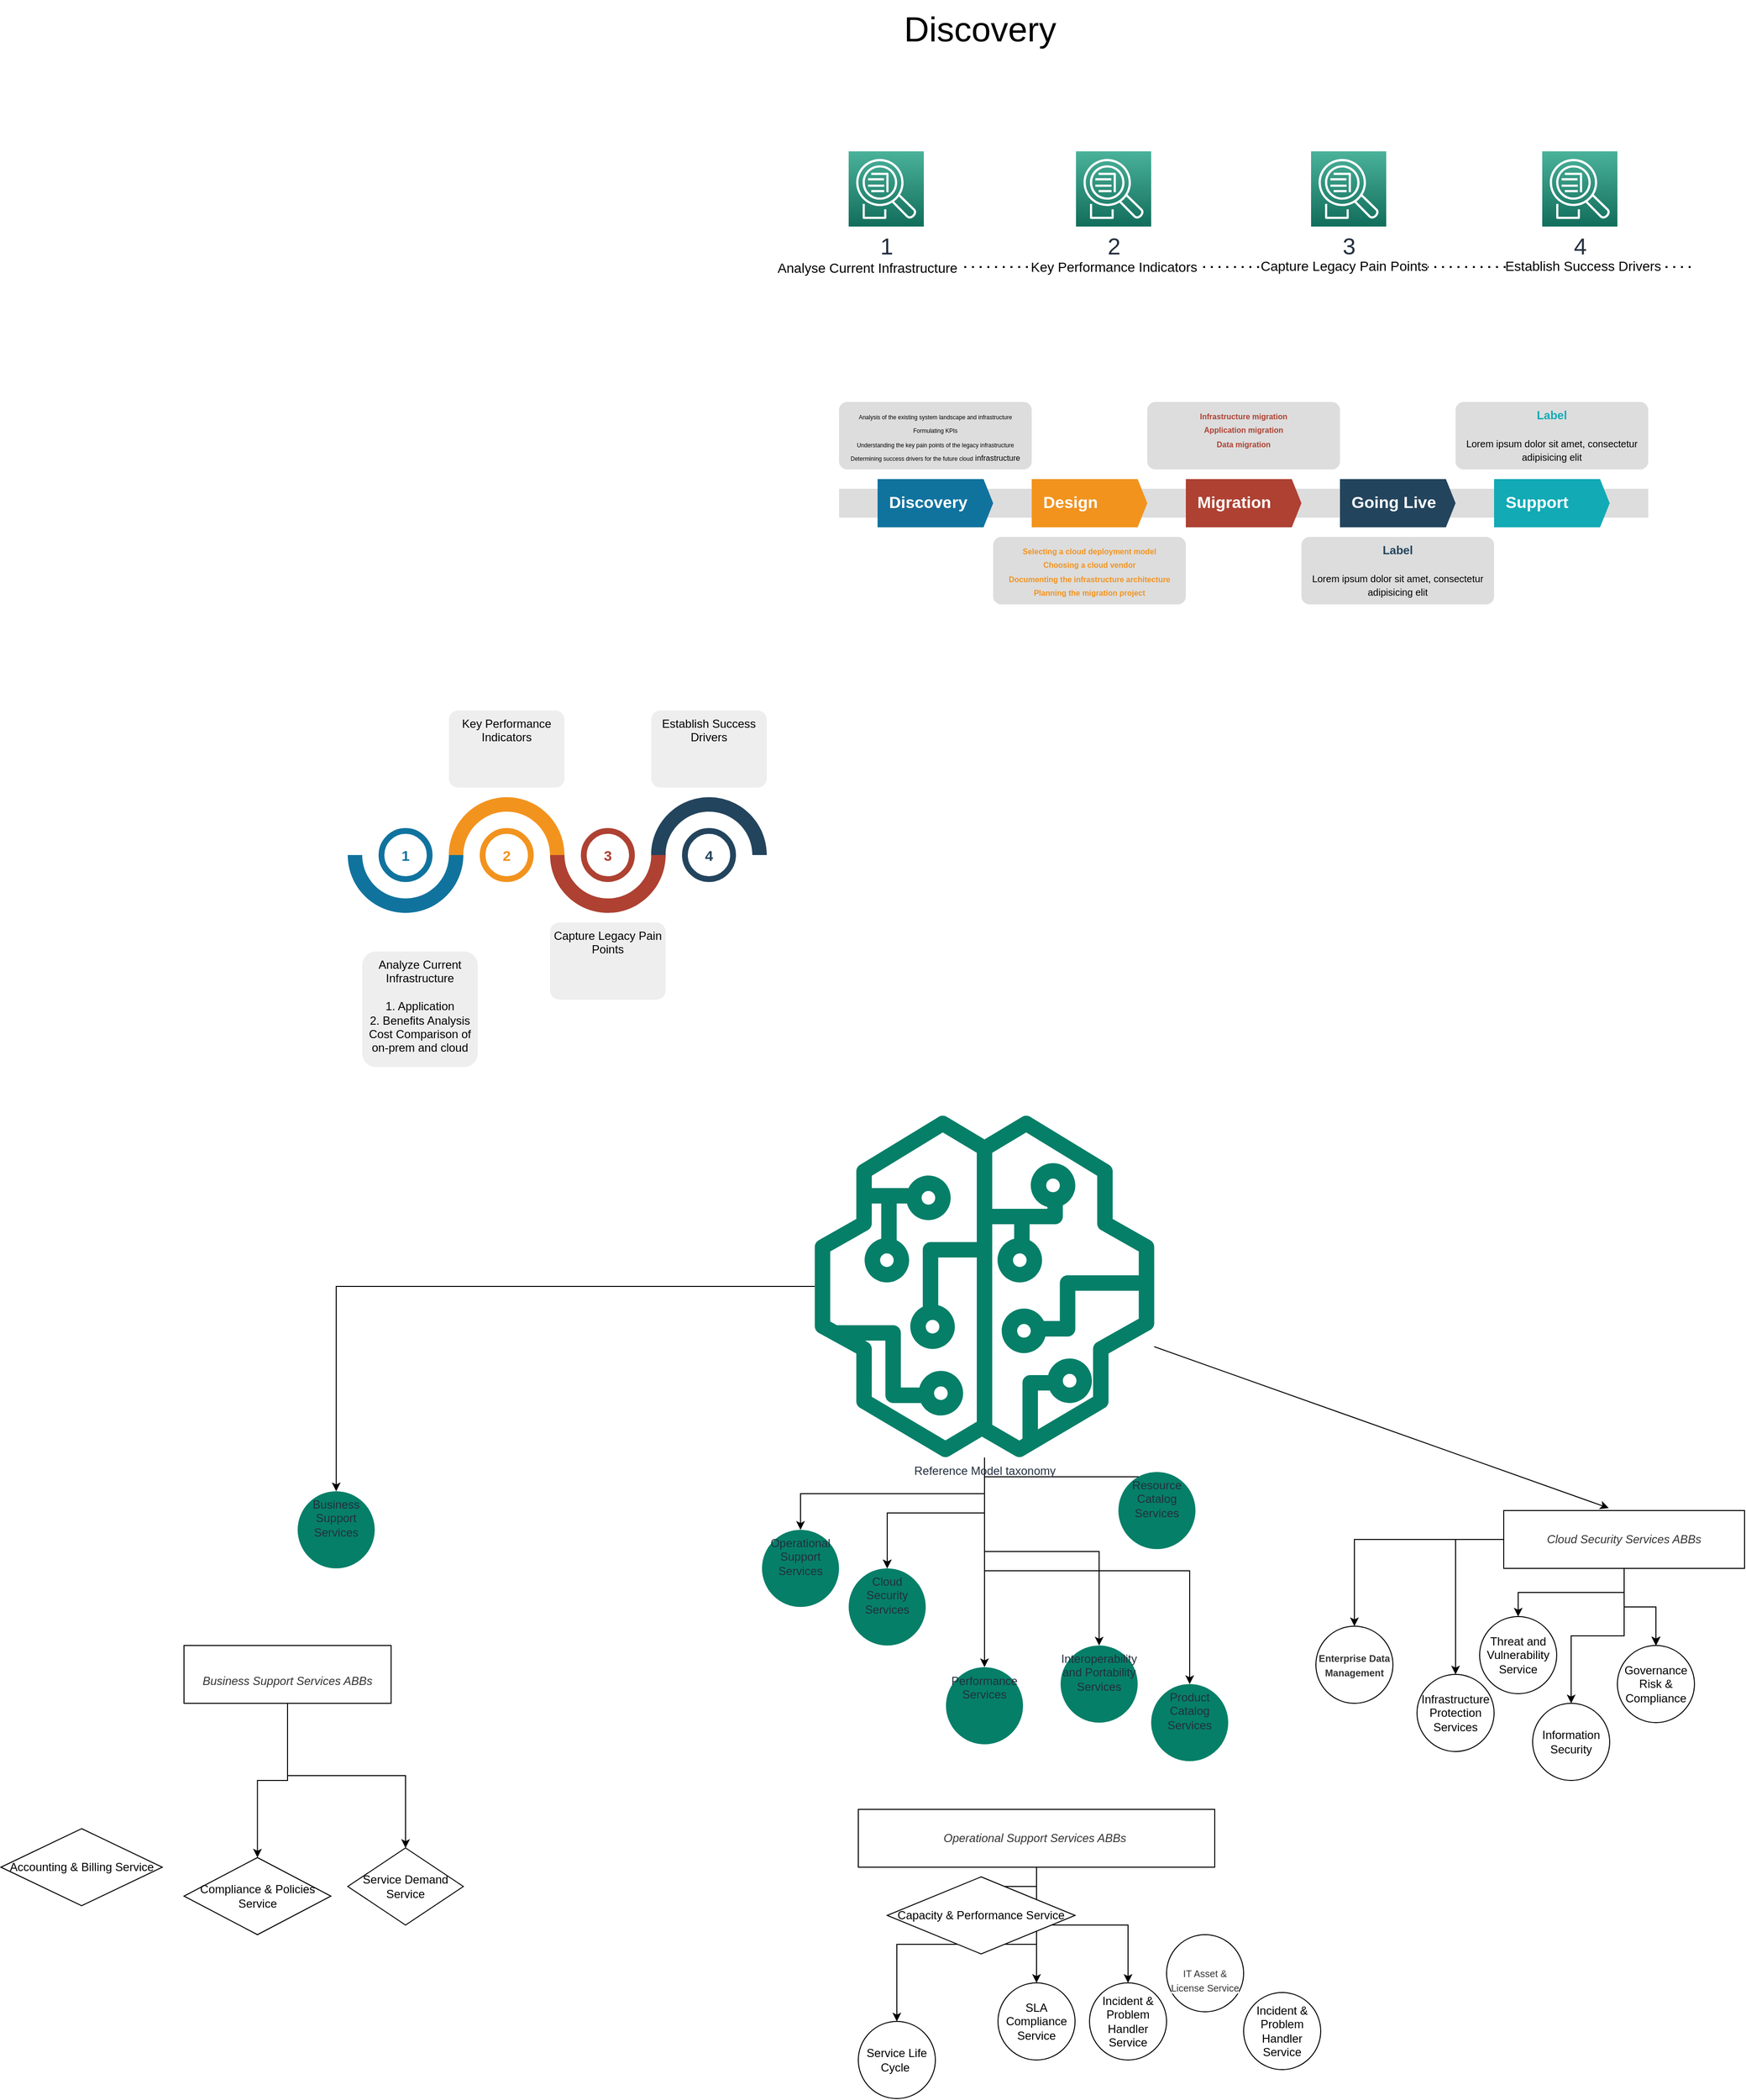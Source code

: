 <mxfile version="21.5.0" type="github">
  <diagram name="Page-1" id="08llDU7-NNFUK5n5-dFt">
    <mxGraphModel dx="3177" dy="577" grid="1" gridSize="10" guides="1" tooltips="1" connect="1" arrows="1" fold="1" page="1" pageScale="1" pageWidth="850" pageHeight="1100" math="0" shadow="0">
      <root>
        <mxCell id="0" />
        <mxCell id="1" parent="0" />
        <mxCell id="CVsHEPzQVZDRSIb1Mj-s-2" value="&lt;font style=&quot;font-size: 24px;&quot;&gt;1&lt;/font&gt;" style="sketch=0;points=[[0,0,0],[0.25,0,0],[0.5,0,0],[0.75,0,0],[1,0,0],[0,1,0],[0.25,1,0],[0.5,1,0],[0.75,1,0],[1,1,0],[0,0.25,0],[0,0.5,0],[0,0.75,0],[1,0.25,0],[1,0.5,0],[1,0.75,0]];outlineConnect=0;fontColor=#232F3E;gradientColor=#4AB29A;gradientDirection=north;fillColor=#116D5B;strokeColor=#ffffff;dashed=0;verticalLabelPosition=bottom;verticalAlign=top;align=center;html=1;fontSize=12;fontStyle=0;aspect=fixed;shape=mxgraph.aws4.resourceIcon;resIcon=mxgraph.aws4.application_discovery_service;" parent="1" vertex="1">
          <mxGeometry x="-40" y="160" width="78" height="78" as="geometry" />
        </mxCell>
        <mxCell id="CVsHEPzQVZDRSIb1Mj-s-3" value="&lt;font style=&quot;font-size: 24px;&quot;&gt;2&lt;/font&gt;" style="sketch=0;points=[[0,0,0],[0.25,0,0],[0.5,0,0],[0.75,0,0],[1,0,0],[0,1,0],[0.25,1,0],[0.5,1,0],[0.75,1,0],[1,1,0],[0,0.25,0],[0,0.5,0],[0,0.75,0],[1,0.25,0],[1,0.5,0],[1,0.75,0]];outlineConnect=0;fontColor=#232F3E;gradientColor=#4AB29A;gradientDirection=north;fillColor=#116D5B;strokeColor=#ffffff;dashed=0;verticalLabelPosition=bottom;verticalAlign=top;align=center;html=1;fontSize=12;fontStyle=0;aspect=fixed;shape=mxgraph.aws4.resourceIcon;resIcon=mxgraph.aws4.application_discovery_service;" parent="1" vertex="1">
          <mxGeometry x="196" y="160" width="78" height="78" as="geometry" />
        </mxCell>
        <mxCell id="CVsHEPzQVZDRSIb1Mj-s-4" value="&lt;font style=&quot;font-size: 24px;&quot;&gt;3&lt;/font&gt;" style="sketch=0;points=[[0,0,0],[0.25,0,0],[0.5,0,0],[0.75,0,0],[1,0,0],[0,1,0],[0.25,1,0],[0.5,1,0],[0.75,1,0],[1,1,0],[0,0.25,0],[0,0.5,0],[0,0.75,0],[1,0.25,0],[1,0.5,0],[1,0.75,0]];outlineConnect=0;fontColor=#232F3E;gradientColor=#4AB29A;gradientDirection=north;fillColor=#116D5B;strokeColor=#ffffff;dashed=0;verticalLabelPosition=bottom;verticalAlign=top;align=center;html=1;fontSize=12;fontStyle=0;aspect=fixed;shape=mxgraph.aws4.resourceIcon;resIcon=mxgraph.aws4.application_discovery_service;" parent="1" vertex="1">
          <mxGeometry x="440" y="160" width="78" height="78" as="geometry" />
        </mxCell>
        <mxCell id="CVsHEPzQVZDRSIb1Mj-s-5" value="&lt;font style=&quot;font-size: 24px;&quot;&gt;4&lt;/font&gt;" style="sketch=0;points=[[0,0,0],[0.25,0,0],[0.5,0,0],[0.75,0,0],[1,0,0],[0,1,0],[0.25,1,0],[0.5,1,0],[0.75,1,0],[1,1,0],[0,0.25,0],[0,0.5,0],[0,0.75,0],[1,0.25,0],[1,0.5,0],[1,0.75,0]];outlineConnect=0;fontColor=#232F3E;gradientColor=#4AB29A;gradientDirection=north;fillColor=#116D5B;strokeColor=#ffffff;dashed=0;verticalLabelPosition=bottom;verticalAlign=top;align=center;html=1;fontSize=12;fontStyle=0;aspect=fixed;shape=mxgraph.aws4.resourceIcon;resIcon=mxgraph.aws4.application_discovery_service;" parent="1" vertex="1">
          <mxGeometry x="680" y="160" width="78" height="78" as="geometry" />
        </mxCell>
        <mxCell id="CVsHEPzQVZDRSIb1Mj-s-17" value="&lt;font style=&quot;font-size: 36px;&quot;&gt;Discovery&amp;nbsp;&lt;/font&gt;" style="text;html=1;align=center;verticalAlign=middle;resizable=0;points=[];autosize=1;strokeColor=none;fillColor=none;" parent="1" vertex="1">
          <mxGeometry x="6" y="3" width="190" height="60" as="geometry" />
        </mxCell>
        <mxCell id="CVsHEPzQVZDRSIb1Mj-s-18" value="" style="endArrow=none;dashed=1;html=1;dashPattern=1 3;strokeWidth=2;rounded=0;" parent="1" edge="1">
          <mxGeometry width="50" height="50" relative="1" as="geometry">
            <mxPoint x="-80" y="280" as="sourcePoint" />
            <mxPoint x="840" y="280" as="targetPoint" />
          </mxGeometry>
        </mxCell>
        <mxCell id="CVsHEPzQVZDRSIb1Mj-s-19" value="&lt;font style=&quot;font-size: 14px;&quot;&gt;Analyse Current Infrastructure&amp;nbsp;&lt;/font&gt;" style="edgeLabel;html=1;align=center;verticalAlign=middle;resizable=0;points=[];" parent="CVsHEPzQVZDRSIb1Mj-s-18" vertex="1" connectable="0">
          <mxGeometry x="-0.869" y="-1" relative="1" as="geometry">
            <mxPoint as="offset" />
          </mxGeometry>
        </mxCell>
        <mxCell id="CVsHEPzQVZDRSIb1Mj-s-20" value="&lt;font style=&quot;font-size: 14px;&quot;&gt;Key Performance Indicators&lt;/font&gt;" style="edgeLabel;html=1;align=center;verticalAlign=middle;resizable=0;points=[];" parent="CVsHEPzQVZDRSIb1Mj-s-18" vertex="1" connectable="0">
          <mxGeometry x="-0.35" y="3" relative="1" as="geometry">
            <mxPoint x="16" y="3" as="offset" />
          </mxGeometry>
        </mxCell>
        <mxCell id="CVsHEPzQVZDRSIb1Mj-s-22" value="&lt;font style=&quot;font-size: 14px;&quot;&gt;Capture Legacy Pain Points&lt;/font&gt;" style="edgeLabel;html=1;align=center;verticalAlign=middle;resizable=0;points=[];" parent="CVsHEPzQVZDRSIb1Mj-s-18" vertex="1" connectable="0">
          <mxGeometry x="0.204" y="1" relative="1" as="geometry">
            <mxPoint as="offset" />
          </mxGeometry>
        </mxCell>
        <mxCell id="CVsHEPzQVZDRSIb1Mj-s-23" value="&lt;font style=&quot;font-size: 14px;&quot;&gt;Establish Success Drivers&lt;/font&gt;" style="edgeLabel;html=1;align=center;verticalAlign=middle;resizable=0;points=[];" parent="CVsHEPzQVZDRSIb1Mj-s-18" vertex="1" connectable="0">
          <mxGeometry x="0.743" y="1" relative="1" as="geometry">
            <mxPoint as="offset" />
          </mxGeometry>
        </mxCell>
        <mxCell id="CVsHEPzQVZDRSIb1Mj-s-41" value="" style="verticalLabelPosition=bottom;verticalAlign=top;html=1;shape=mxgraph.basic.partConcEllipse;startAngle=0.25;endAngle=0.75;arcWidth=0.25;fillColor=#10739E;strokeColor=none;" parent="1" vertex="1">
          <mxGeometry x="-560" y="830" width="120" height="120" as="geometry" />
        </mxCell>
        <mxCell id="CVsHEPzQVZDRSIb1Mj-s-42" value="" style="verticalLabelPosition=bottom;verticalAlign=top;html=1;shape=mxgraph.basic.partConcEllipse;startAngle=0.75;endAngle=0.25;arcWidth=0.25;fillColor=#F2931E;strokeColor=none;" parent="1" vertex="1">
          <mxGeometry x="-455" y="830" width="120" height="120" as="geometry" />
        </mxCell>
        <mxCell id="CVsHEPzQVZDRSIb1Mj-s-43" value="" style="verticalLabelPosition=bottom;verticalAlign=top;html=1;shape=mxgraph.basic.partConcEllipse;startAngle=0.25;endAngle=0.75;arcWidth=0.25;fillColor=#AE4132;strokeColor=none;" parent="1" vertex="1">
          <mxGeometry x="-350" y="830" width="120" height="120" as="geometry" />
        </mxCell>
        <mxCell id="CVsHEPzQVZDRSIb1Mj-s-44" value="" style="verticalLabelPosition=bottom;verticalAlign=top;html=1;shape=mxgraph.basic.partConcEllipse;startAngle=0.75;endAngle=0.25;arcWidth=0.25;fillColor=#23445D;strokeColor=none;" parent="1" vertex="1">
          <mxGeometry x="-245" y="830" width="120" height="120" as="geometry" />
        </mxCell>
        <mxCell id="CVsHEPzQVZDRSIb1Mj-s-46" value="1" style="shape=ellipse;strokeWidth=6;strokeColor=#10739E;fontSize=15;html=1;whiteSpace=wrap;fontStyle=1;fontColor=#10739E;" parent="1" vertex="1">
          <mxGeometry x="-525" y="865" width="50" height="50" as="geometry" />
        </mxCell>
        <mxCell id="CVsHEPzQVZDRSIb1Mj-s-47" value="2" style="shape=ellipse;strokeWidth=6;strokeColor=#F2931E;fontSize=15;html=1;whiteSpace=wrap;fontStyle=1;fontColor=#F2931E;" parent="1" vertex="1">
          <mxGeometry x="-420" y="865" width="50" height="50" as="geometry" />
        </mxCell>
        <mxCell id="CVsHEPzQVZDRSIb1Mj-s-48" value="3" style="shape=ellipse;strokeWidth=6;strokeColor=#AE4132;fontSize=15;html=1;whiteSpace=wrap;fontStyle=1;fontColor=#AE4132;" parent="1" vertex="1">
          <mxGeometry x="-315" y="865" width="50" height="50" as="geometry" />
        </mxCell>
        <mxCell id="CVsHEPzQVZDRSIb1Mj-s-49" value="4" style="shape=ellipse;strokeWidth=6;strokeColor=#23445D;fontSize=15;html=1;whiteSpace=wrap;fontStyle=1;fontColor=#23445D;" parent="1" vertex="1">
          <mxGeometry x="-210" y="865" width="50" height="50" as="geometry" />
        </mxCell>
        <mxCell id="CVsHEPzQVZDRSIb1Mj-s-51" value="Analyze Current Infrastructure&lt;br&gt;&lt;br&gt;1. Application&lt;br&gt;2. Benefits Analysis&lt;br&gt;Cost Comparison of on-prem and cloud&lt;br&gt;" style="rounded=1;strokeColor=none;fillColor=#EEEEEE;align=center;arcSize=12;verticalAlign=top;whiteSpace=wrap;html=1;fontSize=12;" parent="1" vertex="1">
          <mxGeometry x="-545" y="990" width="120" height="120" as="geometry" />
        </mxCell>
        <mxCell id="CVsHEPzQVZDRSIb1Mj-s-52" value="Key Performance Indicators" style="rounded=1;strokeColor=none;fillColor=#EEEEEE;align=center;arcSize=12;verticalAlign=top;whiteSpace=wrap;html=1;fontSize=12;" parent="1" vertex="1">
          <mxGeometry x="-455" y="740" width="120" height="80" as="geometry" />
        </mxCell>
        <mxCell id="CVsHEPzQVZDRSIb1Mj-s-53" value="Capture Legacy Pain Points" style="rounded=1;strokeColor=none;fillColor=#EEEEEE;align=center;arcSize=12;verticalAlign=top;whiteSpace=wrap;html=1;fontSize=12;" parent="1" vertex="1">
          <mxGeometry x="-350" y="960" width="120" height="80" as="geometry" />
        </mxCell>
        <mxCell id="CVsHEPzQVZDRSIb1Mj-s-54" value="Establish Success Drivers" style="rounded=1;strokeColor=none;fillColor=#EEEEEE;align=center;arcSize=12;verticalAlign=top;whiteSpace=wrap;html=1;fontSize=12;" parent="1" vertex="1">
          <mxGeometry x="-245" y="740" width="120" height="80" as="geometry" />
        </mxCell>
        <mxCell id="CVsHEPzQVZDRSIb1Mj-s-70" value="" style="fillColor=#dddddd;rounded=0;strokeColor=none;" parent="1" vertex="1">
          <mxGeometry x="-50" y="510" width="840" height="30" as="geometry" />
        </mxCell>
        <mxCell id="CVsHEPzQVZDRSIb1Mj-s-71" value="Discovery" style="shape=mxgraph.infographic.ribbonSimple;notch1=0;notch2=10;notch=0;html=1;fillColor=#10739E;strokeColor=none;shadow=0;fontSize=17;fontColor=#FFFFFF;align=left;spacingLeft=10;fontStyle=1;whiteSpace=wrap;" parent="1" vertex="1">
          <mxGeometry x="-10" y="500" width="120" height="50" as="geometry" />
        </mxCell>
        <mxCell id="CVsHEPzQVZDRSIb1Mj-s-72" value="Design&amp;nbsp;" style="shape=mxgraph.infographic.ribbonSimple;notch1=0;notch2=10;notch=0;html=1;fillColor=#F2931E;strokeColor=none;shadow=0;fontSize=17;fontColor=#FFFFFF;align=left;spacingLeft=10;fontStyle=1;whiteSpace=wrap;" parent="1" vertex="1">
          <mxGeometry x="150" y="500" width="120" height="50" as="geometry" />
        </mxCell>
        <mxCell id="CVsHEPzQVZDRSIb1Mj-s-73" value="Migration" style="shape=mxgraph.infographic.ribbonSimple;notch1=0;notch2=10;notch=0;html=1;fillColor=#AE4132;strokeColor=none;shadow=0;fontSize=17;fontColor=#FFFFFF;align=left;spacingLeft=10;fontStyle=1;whiteSpace=wrap;" parent="1" vertex="1">
          <mxGeometry x="310" y="500" width="120" height="50" as="geometry" />
        </mxCell>
        <mxCell id="CVsHEPzQVZDRSIb1Mj-s-74" value="Going Live&amp;nbsp;" style="shape=mxgraph.infographic.ribbonSimple;notch1=0;notch2=10;notch=0;html=1;fillColor=#23445D;strokeColor=none;shadow=0;fontSize=17;fontColor=#FFFFFF;align=left;spacingLeft=10;fontStyle=1;whiteSpace=wrap;" parent="1" vertex="1">
          <mxGeometry x="470" y="500" width="120" height="50" as="geometry" />
        </mxCell>
        <mxCell id="CVsHEPzQVZDRSIb1Mj-s-75" value="Support" style="shape=mxgraph.infographic.ribbonSimple;notch1=0;notch2=10;notch=0;html=1;fillColor=#12AAB5;strokeColor=none;shadow=0;fontSize=17;fontColor=#FFFFFF;align=left;spacingLeft=10;fontStyle=1;whiteSpace=wrap;" parent="1" vertex="1">
          <mxGeometry x="630" y="500" width="120" height="50" as="geometry" />
        </mxCell>
        <mxCell id="CVsHEPzQVZDRSIb1Mj-s-76" value="&lt;font style=&quot;&quot;&gt;&lt;font style=&quot;&quot;&gt;&lt;font style=&quot;font-size: 6px;&quot;&gt;&lt;font style=&quot;&quot;&gt;Analysis of the existing system landscape and infrastructure&lt;br&gt;Formulating KPIs&lt;br&gt;&lt;/font&gt;&lt;font style=&quot;&quot;&gt;Understanding the key pain points of the legacy infrastructure&lt;br&gt;&lt;/font&gt;&lt;/font&gt;&lt;font style=&quot;&quot;&gt;&lt;font style=&quot;font-size: 6px;&quot;&gt;Determining success drivers for the future cloud&lt;/font&gt;&lt;span style=&quot;font-size: 8px;&quot;&gt; infrastructure&lt;/span&gt;&lt;/font&gt;&lt;/font&gt;&lt;br&gt;&lt;/font&gt;" style="rounded=1;strokeColor=none;fillColor=#DDDDDD;align=center;arcSize=12;verticalAlign=top;whiteSpace=wrap;html=1;fontSize=12;" parent="1" vertex="1">
          <mxGeometry x="-50" y="420" width="200" height="70" as="geometry" />
        </mxCell>
        <mxCell id="CVsHEPzQVZDRSIb1Mj-s-77" value="&lt;div&gt;&lt;font style=&quot;font-size: 8px;&quot; color=&quot;#f2931e&quot;&gt;&lt;b style=&quot;&quot;&gt;Selecting a cloud deployment model&lt;/b&gt;&lt;/font&gt;&lt;/div&gt;&lt;div&gt;&lt;font style=&quot;font-size: 8px;&quot; color=&quot;#f2931e&quot;&gt;&lt;b&gt;Choosing a cloud vendor&lt;/b&gt;&lt;/font&gt;&lt;/div&gt;&lt;div&gt;&lt;font style=&quot;font-size: 8px;&quot; color=&quot;#f2931e&quot;&gt;&lt;b&gt;Documenting the infrastructure architecture&lt;/b&gt;&lt;/font&gt;&lt;/div&gt;&lt;div&gt;&lt;font style=&quot;font-size: 8px;&quot; color=&quot;#f2931e&quot;&gt;&lt;b style=&quot;&quot;&gt;Planning the migration project&lt;/b&gt;&lt;/font&gt;&lt;/div&gt;" style="rounded=1;strokeColor=none;fillColor=#DDDDDD;align=center;arcSize=12;verticalAlign=top;whiteSpace=wrap;html=1;fontSize=12;" parent="1" vertex="1">
          <mxGeometry x="110" y="560" width="200" height="70" as="geometry" />
        </mxCell>
        <mxCell id="CVsHEPzQVZDRSIb1Mj-s-78" value="&lt;div&gt;&lt;font style=&quot;font-size: 8px;&quot; color=&quot;#ae4132&quot;&gt;&lt;b&gt;Infrastructure migration&lt;/b&gt;&lt;/font&gt;&lt;/div&gt;&lt;div&gt;&lt;font style=&quot;font-size: 8px;&quot; color=&quot;#ae4132&quot;&gt;&lt;b&gt;Application migration&lt;/b&gt;&lt;/font&gt;&lt;/div&gt;&lt;div&gt;&lt;font style=&quot;font-size: 8px;&quot; color=&quot;#ae4132&quot;&gt;&lt;b&gt;Data migration&lt;/b&gt;&lt;/font&gt;&lt;/div&gt;" style="rounded=1;strokeColor=none;fillColor=#DDDDDD;align=center;arcSize=12;verticalAlign=top;whiteSpace=wrap;html=1;fontSize=12;" parent="1" vertex="1">
          <mxGeometry x="270" y="420" width="200" height="70" as="geometry" />
        </mxCell>
        <mxCell id="CVsHEPzQVZDRSIb1Mj-s-79" value="&lt;font style=&quot;font-size: 10px&quot;&gt;&lt;font style=&quot;font-size: 12px&quot; color=&quot;#23445D&quot;&gt;&lt;b&gt;Label&lt;/b&gt;&lt;/font&gt;&lt;br&gt;&lt;br&gt;&lt;font size=&quot;1&quot;&gt;Lorem ipsum dolor sit amet, consectetur adipisicing elit&lt;/font&gt;&lt;/font&gt;" style="rounded=1;strokeColor=none;fillColor=#DDDDDD;align=center;arcSize=12;verticalAlign=top;whiteSpace=wrap;html=1;fontSize=12;" parent="1" vertex="1">
          <mxGeometry x="430" y="560" width="200" height="70" as="geometry" />
        </mxCell>
        <mxCell id="CVsHEPzQVZDRSIb1Mj-s-80" value="&lt;font style=&quot;font-size: 10px&quot;&gt;&lt;font style=&quot;font-size: 12px&quot; color=&quot;#12AAB5&quot;&gt;&lt;b&gt;Label&lt;/b&gt;&lt;/font&gt;&lt;br&gt;&lt;br&gt;&lt;font size=&quot;1&quot;&gt;Lorem ipsum dolor sit amet, consectetur adipisicing elit&lt;/font&gt;&lt;/font&gt;" style="rounded=1;strokeColor=none;fillColor=#DDDDDD;align=center;arcSize=12;verticalAlign=top;whiteSpace=wrap;html=1;fontSize=12;" parent="1" vertex="1">
          <mxGeometry x="590" y="420" width="200" height="70" as="geometry" />
        </mxCell>
        <mxCell id="XOvnmMCUKctlg9-TF3V9-7" value="" style="edgeStyle=orthogonalEdgeStyle;rounded=0;orthogonalLoop=1;jettySize=auto;html=1;" parent="1" source="XOvnmMCUKctlg9-TF3V9-1" target="XOvnmMCUKctlg9-TF3V9-6" edge="1">
          <mxGeometry relative="1" as="geometry" />
        </mxCell>
        <mxCell id="XOvnmMCUKctlg9-TF3V9-9" value="" style="edgeStyle=orthogonalEdgeStyle;rounded=0;orthogonalLoop=1;jettySize=auto;html=1;" parent="1" source="XOvnmMCUKctlg9-TF3V9-1" target="XOvnmMCUKctlg9-TF3V9-8" edge="1">
          <mxGeometry relative="1" as="geometry" />
        </mxCell>
        <mxCell id="XOvnmMCUKctlg9-TF3V9-1" value="&lt;h2 style=&quot;font-size: 18px; margin: 0px; padding-top: 10px; padding-bottom: 0px; font-weight: normal; line-height: 18px; color: rgb(0, 160, 100); font-family: Arial, Helvetica, sans-serif; text-align: left; background-color: rgb(255, 255, 255);&quot;&gt;&lt;i style=&quot;color: rgb(51, 51, 51); font-size: 12px; text-align: center;&quot;&gt;Business Support Services ABBs&lt;/i&gt;&lt;br&gt;&lt;/h2&gt;" style="rounded=0;whiteSpace=wrap;html=1;" parent="1" vertex="1">
          <mxGeometry x="-730" y="1710" width="215" height="60" as="geometry" />
        </mxCell>
        <mxCell id="qmeWbcbzNWnj_5yh_zKz-27" value="" style="edgeStyle=orthogonalEdgeStyle;rounded=0;orthogonalLoop=1;jettySize=auto;html=1;" edge="1" parent="1" source="XOvnmMCUKctlg9-TF3V9-2" target="qmeWbcbzNWnj_5yh_zKz-26">
          <mxGeometry relative="1" as="geometry" />
        </mxCell>
        <mxCell id="qmeWbcbzNWnj_5yh_zKz-29" value="" style="edgeStyle=orthogonalEdgeStyle;rounded=0;orthogonalLoop=1;jettySize=auto;html=1;" edge="1" parent="1" source="XOvnmMCUKctlg9-TF3V9-2" target="qmeWbcbzNWnj_5yh_zKz-28">
          <mxGeometry relative="1" as="geometry" />
        </mxCell>
        <mxCell id="qmeWbcbzNWnj_5yh_zKz-32" value="" style="edgeStyle=orthogonalEdgeStyle;rounded=0;orthogonalLoop=1;jettySize=auto;html=1;" edge="1" parent="1" source="XOvnmMCUKctlg9-TF3V9-2" target="qmeWbcbzNWnj_5yh_zKz-31">
          <mxGeometry relative="1" as="geometry" />
        </mxCell>
        <mxCell id="qmeWbcbzNWnj_5yh_zKz-33" value="" style="edgeStyle=orthogonalEdgeStyle;rounded=0;orthogonalLoop=1;jettySize=auto;html=1;" edge="1" parent="1" source="XOvnmMCUKctlg9-TF3V9-2" target="qmeWbcbzNWnj_5yh_zKz-31">
          <mxGeometry relative="1" as="geometry" />
        </mxCell>
        <mxCell id="qmeWbcbzNWnj_5yh_zKz-35" value="" style="edgeStyle=orthogonalEdgeStyle;rounded=0;orthogonalLoop=1;jettySize=auto;html=1;" edge="1" parent="1" source="XOvnmMCUKctlg9-TF3V9-2" target="qmeWbcbzNWnj_5yh_zKz-34">
          <mxGeometry relative="1" as="geometry" />
        </mxCell>
        <mxCell id="qmeWbcbzNWnj_5yh_zKz-37" value="" style="edgeStyle=orthogonalEdgeStyle;rounded=0;orthogonalLoop=1;jettySize=auto;html=1;" edge="1" parent="1" source="XOvnmMCUKctlg9-TF3V9-2" target="qmeWbcbzNWnj_5yh_zKz-36">
          <mxGeometry relative="1" as="geometry" />
        </mxCell>
        <mxCell id="qmeWbcbzNWnj_5yh_zKz-39" value="" style="edgeStyle=orthogonalEdgeStyle;rounded=0;orthogonalLoop=1;jettySize=auto;html=1;" edge="1" parent="1" source="XOvnmMCUKctlg9-TF3V9-2" target="qmeWbcbzNWnj_5yh_zKz-38">
          <mxGeometry relative="1" as="geometry" />
        </mxCell>
        <mxCell id="qmeWbcbzNWnj_5yh_zKz-41" value="" style="edgeStyle=orthogonalEdgeStyle;rounded=0;orthogonalLoop=1;jettySize=auto;html=1;" edge="1" parent="1" source="XOvnmMCUKctlg9-TF3V9-2" target="qmeWbcbzNWnj_5yh_zKz-40">
          <mxGeometry relative="1" as="geometry" />
        </mxCell>
        <mxCell id="XOvnmMCUKctlg9-TF3V9-2" value="Reference Model taxonomy" style="sketch=0;outlineConnect=0;fontColor=#232F3E;gradientColor=none;fillColor=#067F68;strokeColor=none;dashed=0;verticalLabelPosition=bottom;verticalAlign=top;align=center;html=1;fontSize=12;fontStyle=0;aspect=fixed;pointerEvents=1;shape=mxgraph.aws4.sagemaker_model;" parent="1" vertex="1">
          <mxGeometry x="-76.5" y="1160" width="355" height="355" as="geometry" />
        </mxCell>
        <mxCell id="XOvnmMCUKctlg9-TF3V9-3" value="Accounting &amp;amp; Billing Service" style="rhombus;whiteSpace=wrap;html=1;rounded=0;" parent="1" vertex="1">
          <mxGeometry x="-920" y="1900" width="167.5" height="80" as="geometry" />
        </mxCell>
        <mxCell id="XOvnmMCUKctlg9-TF3V9-6" value="Compliance &amp;amp; Policies Service" style="rhombus;whiteSpace=wrap;html=1;rounded=0;" parent="1" vertex="1">
          <mxGeometry x="-730" y="1930" width="152.5" height="80" as="geometry" />
        </mxCell>
        <mxCell id="XOvnmMCUKctlg9-TF3V9-8" value="Service Demand Service" style="rhombus;whiteSpace=wrap;html=1;rounded=0;" parent="1" vertex="1">
          <mxGeometry x="-560" y="1920" width="120" height="80" as="geometry" />
        </mxCell>
        <mxCell id="XOvnmMCUKctlg9-TF3V9-16" value="" style="edgeStyle=orthogonalEdgeStyle;rounded=0;orthogonalLoop=1;jettySize=auto;html=1;" parent="1" source="XOvnmMCUKctlg9-TF3V9-11" target="XOvnmMCUKctlg9-TF3V9-15" edge="1">
          <mxGeometry relative="1" as="geometry" />
        </mxCell>
        <mxCell id="XOvnmMCUKctlg9-TF3V9-19" value="" style="edgeStyle=orthogonalEdgeStyle;rounded=0;orthogonalLoop=1;jettySize=auto;html=1;" parent="1" source="XOvnmMCUKctlg9-TF3V9-11" target="XOvnmMCUKctlg9-TF3V9-18" edge="1">
          <mxGeometry relative="1" as="geometry" />
        </mxCell>
        <mxCell id="qmeWbcbzNWnj_5yh_zKz-4" value="" style="edgeStyle=orthogonalEdgeStyle;rounded=0;orthogonalLoop=1;jettySize=auto;html=1;" edge="1" parent="1" source="XOvnmMCUKctlg9-TF3V9-11" target="qmeWbcbzNWnj_5yh_zKz-3">
          <mxGeometry relative="1" as="geometry" />
        </mxCell>
        <mxCell id="qmeWbcbzNWnj_5yh_zKz-6" value="" style="edgeStyle=orthogonalEdgeStyle;rounded=0;orthogonalLoop=1;jettySize=auto;html=1;" edge="1" parent="1" source="XOvnmMCUKctlg9-TF3V9-11" target="qmeWbcbzNWnj_5yh_zKz-5">
          <mxGeometry relative="1" as="geometry" />
        </mxCell>
        <mxCell id="XOvnmMCUKctlg9-TF3V9-11" value="&lt;i style=&quot;color: rgb(51, 51, 51); font-family: Arial, Helvetica, sans-serif; background-color: rgb(255, 255, 255);&quot;&gt;Operational Support Services ABBs&amp;nbsp;&lt;/i&gt;" style="rounded=0;whiteSpace=wrap;html=1;" parent="1" vertex="1">
          <mxGeometry x="-30" y="1880" width="370" height="60" as="geometry" />
        </mxCell>
        <mxCell id="XOvnmMCUKctlg9-TF3V9-15" value="Capacity &amp;amp; Performance Service" style="rhombus;whiteSpace=wrap;html=1;rounded=0;" parent="1" vertex="1">
          <mxGeometry y="1950" width="195" height="80" as="geometry" />
        </mxCell>
        <mxCell id="XOvnmMCUKctlg9-TF3V9-18" value="Incident &amp;amp; Problem Handler Service" style="ellipse;whiteSpace=wrap;html=1;rounded=0;" parent="1" vertex="1">
          <mxGeometry x="210" y="2060" width="80" height="80" as="geometry" />
        </mxCell>
        <mxCell id="XOvnmMCUKctlg9-TF3V9-20" value="Incident &amp;amp; Problem Handler Service" style="ellipse;whiteSpace=wrap;html=1;rounded=0;" parent="1" vertex="1">
          <mxGeometry x="370" y="2070" width="80" height="80" as="geometry" />
        </mxCell>
        <mxCell id="qmeWbcbzNWnj_5yh_zKz-1" value="&lt;br&gt;&lt;span style=&quot;color: rgb(51, 51, 51); font-family: Arial, Helvetica, sans-serif; font-size: x-small; font-style: normal; font-variant-ligatures: normal; font-variant-caps: normal; font-weight: 400; letter-spacing: normal; orphans: 2; text-align: left; text-indent: 0px; text-transform: none; widows: 2; word-spacing: 0px; -webkit-text-stroke-width: 0px; background-color: rgb(255, 255, 255); text-decoration-thickness: initial; text-decoration-style: initial; text-decoration-color: initial; float: none; display: inline !important;&quot;&gt;IT Asset &amp;amp; License Service&lt;/span&gt;&lt;br&gt;" style="ellipse;whiteSpace=wrap;html=1;rounded=0;" vertex="1" parent="1">
          <mxGeometry x="290" y="2010" width="80" height="80" as="geometry" />
        </mxCell>
        <mxCell id="qmeWbcbzNWnj_5yh_zKz-3" value="Service Life Cycle&amp;nbsp;" style="ellipse;whiteSpace=wrap;html=1;rounded=0;" vertex="1" parent="1">
          <mxGeometry x="-30" y="2100" width="80" height="80" as="geometry" />
        </mxCell>
        <mxCell id="qmeWbcbzNWnj_5yh_zKz-5" value="SLA Compliance Service" style="ellipse;whiteSpace=wrap;html=1;rounded=0;" vertex="1" parent="1">
          <mxGeometry x="115" y="2060" width="80" height="80" as="geometry" />
        </mxCell>
        <mxCell id="qmeWbcbzNWnj_5yh_zKz-10" value="" style="edgeStyle=orthogonalEdgeStyle;rounded=0;orthogonalLoop=1;jettySize=auto;html=1;" edge="1" parent="1" source="qmeWbcbzNWnj_5yh_zKz-7" target="qmeWbcbzNWnj_5yh_zKz-9">
          <mxGeometry relative="1" as="geometry" />
        </mxCell>
        <mxCell id="qmeWbcbzNWnj_5yh_zKz-12" value="" style="edgeStyle=orthogonalEdgeStyle;rounded=0;orthogonalLoop=1;jettySize=auto;html=1;" edge="1" parent="1" source="qmeWbcbzNWnj_5yh_zKz-7" target="qmeWbcbzNWnj_5yh_zKz-11">
          <mxGeometry relative="1" as="geometry" />
        </mxCell>
        <mxCell id="qmeWbcbzNWnj_5yh_zKz-13" value="" style="edgeStyle=orthogonalEdgeStyle;rounded=0;orthogonalLoop=1;jettySize=auto;html=1;" edge="1" parent="1" source="qmeWbcbzNWnj_5yh_zKz-7" target="qmeWbcbzNWnj_5yh_zKz-11">
          <mxGeometry relative="1" as="geometry" />
        </mxCell>
        <mxCell id="qmeWbcbzNWnj_5yh_zKz-14" value="" style="edgeStyle=orthogonalEdgeStyle;rounded=0;orthogonalLoop=1;jettySize=auto;html=1;" edge="1" parent="1" source="qmeWbcbzNWnj_5yh_zKz-7" target="qmeWbcbzNWnj_5yh_zKz-11">
          <mxGeometry relative="1" as="geometry" />
        </mxCell>
        <mxCell id="qmeWbcbzNWnj_5yh_zKz-15" value="" style="edgeStyle=orthogonalEdgeStyle;rounded=0;orthogonalLoop=1;jettySize=auto;html=1;" edge="1" parent="1" source="qmeWbcbzNWnj_5yh_zKz-7" target="qmeWbcbzNWnj_5yh_zKz-11">
          <mxGeometry relative="1" as="geometry" />
        </mxCell>
        <mxCell id="qmeWbcbzNWnj_5yh_zKz-17" value="" style="edgeStyle=orthogonalEdgeStyle;rounded=0;orthogonalLoop=1;jettySize=auto;html=1;" edge="1" parent="1" source="qmeWbcbzNWnj_5yh_zKz-7" target="qmeWbcbzNWnj_5yh_zKz-16">
          <mxGeometry relative="1" as="geometry" />
        </mxCell>
        <mxCell id="qmeWbcbzNWnj_5yh_zKz-19" value="" style="edgeStyle=orthogonalEdgeStyle;rounded=0;orthogonalLoop=1;jettySize=auto;html=1;" edge="1" parent="1" source="qmeWbcbzNWnj_5yh_zKz-7" target="qmeWbcbzNWnj_5yh_zKz-18">
          <mxGeometry relative="1" as="geometry" />
        </mxCell>
        <mxCell id="qmeWbcbzNWnj_5yh_zKz-21" value="" style="edgeStyle=orthogonalEdgeStyle;rounded=0;orthogonalLoop=1;jettySize=auto;html=1;" edge="1" parent="1" source="qmeWbcbzNWnj_5yh_zKz-7" target="qmeWbcbzNWnj_5yh_zKz-20">
          <mxGeometry relative="1" as="geometry" />
        </mxCell>
        <mxCell id="qmeWbcbzNWnj_5yh_zKz-7" value="&lt;i style=&quot;color: rgb(51, 51, 51); font-family: Arial, Helvetica, sans-serif; background-color: rgb(255, 255, 255);&quot;&gt;Cloud Security Services ABBs&lt;/i&gt;" style="rounded=0;whiteSpace=wrap;html=1;" vertex="1" parent="1">
          <mxGeometry x="640" y="1570" width="250" height="60" as="geometry" />
        </mxCell>
        <mxCell id="qmeWbcbzNWnj_5yh_zKz-8" value="" style="endArrow=classic;html=1;rounded=0;entryX=0.436;entryY=-0.043;entryDx=0;entryDy=0;entryPerimeter=0;" edge="1" parent="1" source="XOvnmMCUKctlg9-TF3V9-2" target="qmeWbcbzNWnj_5yh_zKz-7">
          <mxGeometry width="50" height="50" relative="1" as="geometry">
            <mxPoint x="100" y="1700" as="sourcePoint" />
            <mxPoint x="150" y="1650" as="targetPoint" />
          </mxGeometry>
        </mxCell>
        <mxCell id="qmeWbcbzNWnj_5yh_zKz-9" value="&lt;b style=&quot;color: rgb(51, 51, 51); font-family: Arial, Helvetica, sans-serif; font-size: x-small; text-align: left; background-color: rgb(255, 255, 255);&quot;&gt;Enterprise Data Management&lt;/b&gt;" style="ellipse;whiteSpace=wrap;html=1;rounded=0;" vertex="1" parent="1">
          <mxGeometry x="445" y="1690" width="80" height="80" as="geometry" />
        </mxCell>
        <mxCell id="qmeWbcbzNWnj_5yh_zKz-11" value="Governance Risk &amp;amp; Compliance" style="ellipse;whiteSpace=wrap;html=1;rounded=0;" vertex="1" parent="1">
          <mxGeometry x="758" y="1710" width="80" height="80" as="geometry" />
        </mxCell>
        <mxCell id="qmeWbcbzNWnj_5yh_zKz-16" value="Infrastructure Protection Services" style="ellipse;whiteSpace=wrap;html=1;rounded=0;" vertex="1" parent="1">
          <mxGeometry x="550" y="1740" width="80" height="80" as="geometry" />
        </mxCell>
        <mxCell id="qmeWbcbzNWnj_5yh_zKz-18" value="Information Security" style="ellipse;whiteSpace=wrap;html=1;rounded=0;" vertex="1" parent="1">
          <mxGeometry x="670" y="1770" width="80" height="80" as="geometry" />
        </mxCell>
        <mxCell id="qmeWbcbzNWnj_5yh_zKz-20" value="Threat and Vulnerability Service" style="ellipse;whiteSpace=wrap;html=1;rounded=0;" vertex="1" parent="1">
          <mxGeometry x="615" y="1680" width="80" height="80" as="geometry" />
        </mxCell>
        <mxCell id="qmeWbcbzNWnj_5yh_zKz-26" value="Business Support Services" style="ellipse;whiteSpace=wrap;html=1;verticalAlign=top;fillColor=#067F68;strokeColor=none;fontColor=#232F3E;sketch=0;gradientColor=none;dashed=0;fontStyle=0;" vertex="1" parent="1">
          <mxGeometry x="-612" y="1550" width="80" height="80" as="geometry" />
        </mxCell>
        <mxCell id="qmeWbcbzNWnj_5yh_zKz-28" value="Operational Support Services" style="ellipse;whiteSpace=wrap;html=1;verticalAlign=top;fillColor=#067F68;strokeColor=none;fontColor=#232F3E;sketch=0;gradientColor=none;dashed=0;fontStyle=0;" vertex="1" parent="1">
          <mxGeometry x="-130" y="1590" width="80" height="80" as="geometry" />
        </mxCell>
        <mxCell id="qmeWbcbzNWnj_5yh_zKz-31" value="Cloud Security Services" style="ellipse;whiteSpace=wrap;html=1;verticalAlign=top;fillColor=#067F68;strokeColor=none;fontColor=#232F3E;sketch=0;gradientColor=none;dashed=0;fontStyle=0;" vertex="1" parent="1">
          <mxGeometry x="-40" y="1630" width="80" height="80" as="geometry" />
        </mxCell>
        <mxCell id="qmeWbcbzNWnj_5yh_zKz-34" value="Performance Services" style="ellipse;whiteSpace=wrap;html=1;verticalAlign=top;fillColor=#067F68;strokeColor=none;fontColor=#232F3E;sketch=0;gradientColor=none;dashed=0;fontStyle=0;" vertex="1" parent="1">
          <mxGeometry x="61" y="1732.5" width="80" height="80" as="geometry" />
        </mxCell>
        <mxCell id="qmeWbcbzNWnj_5yh_zKz-36" value="Interoperability and Portability Services" style="ellipse;whiteSpace=wrap;html=1;verticalAlign=top;fillColor=#067F68;strokeColor=none;fontColor=#232F3E;sketch=0;gradientColor=none;dashed=0;fontStyle=0;" vertex="1" parent="1">
          <mxGeometry x="180" y="1710" width="80" height="80" as="geometry" />
        </mxCell>
        <mxCell id="qmeWbcbzNWnj_5yh_zKz-38" value="Product Catalog Services" style="ellipse;whiteSpace=wrap;html=1;verticalAlign=top;fillColor=#067F68;strokeColor=none;fontColor=#232F3E;sketch=0;gradientColor=none;dashed=0;fontStyle=0;" vertex="1" parent="1">
          <mxGeometry x="274" y="1750" width="80" height="80" as="geometry" />
        </mxCell>
        <mxCell id="qmeWbcbzNWnj_5yh_zKz-40" value="Resource Catalog Services" style="ellipse;whiteSpace=wrap;html=1;verticalAlign=top;fillColor=#067F68;strokeColor=none;fontColor=#232F3E;sketch=0;gradientColor=none;dashed=0;fontStyle=0;" vertex="1" parent="1">
          <mxGeometry x="240" y="1530" width="80" height="80" as="geometry" />
        </mxCell>
      </root>
    </mxGraphModel>
  </diagram>
</mxfile>
